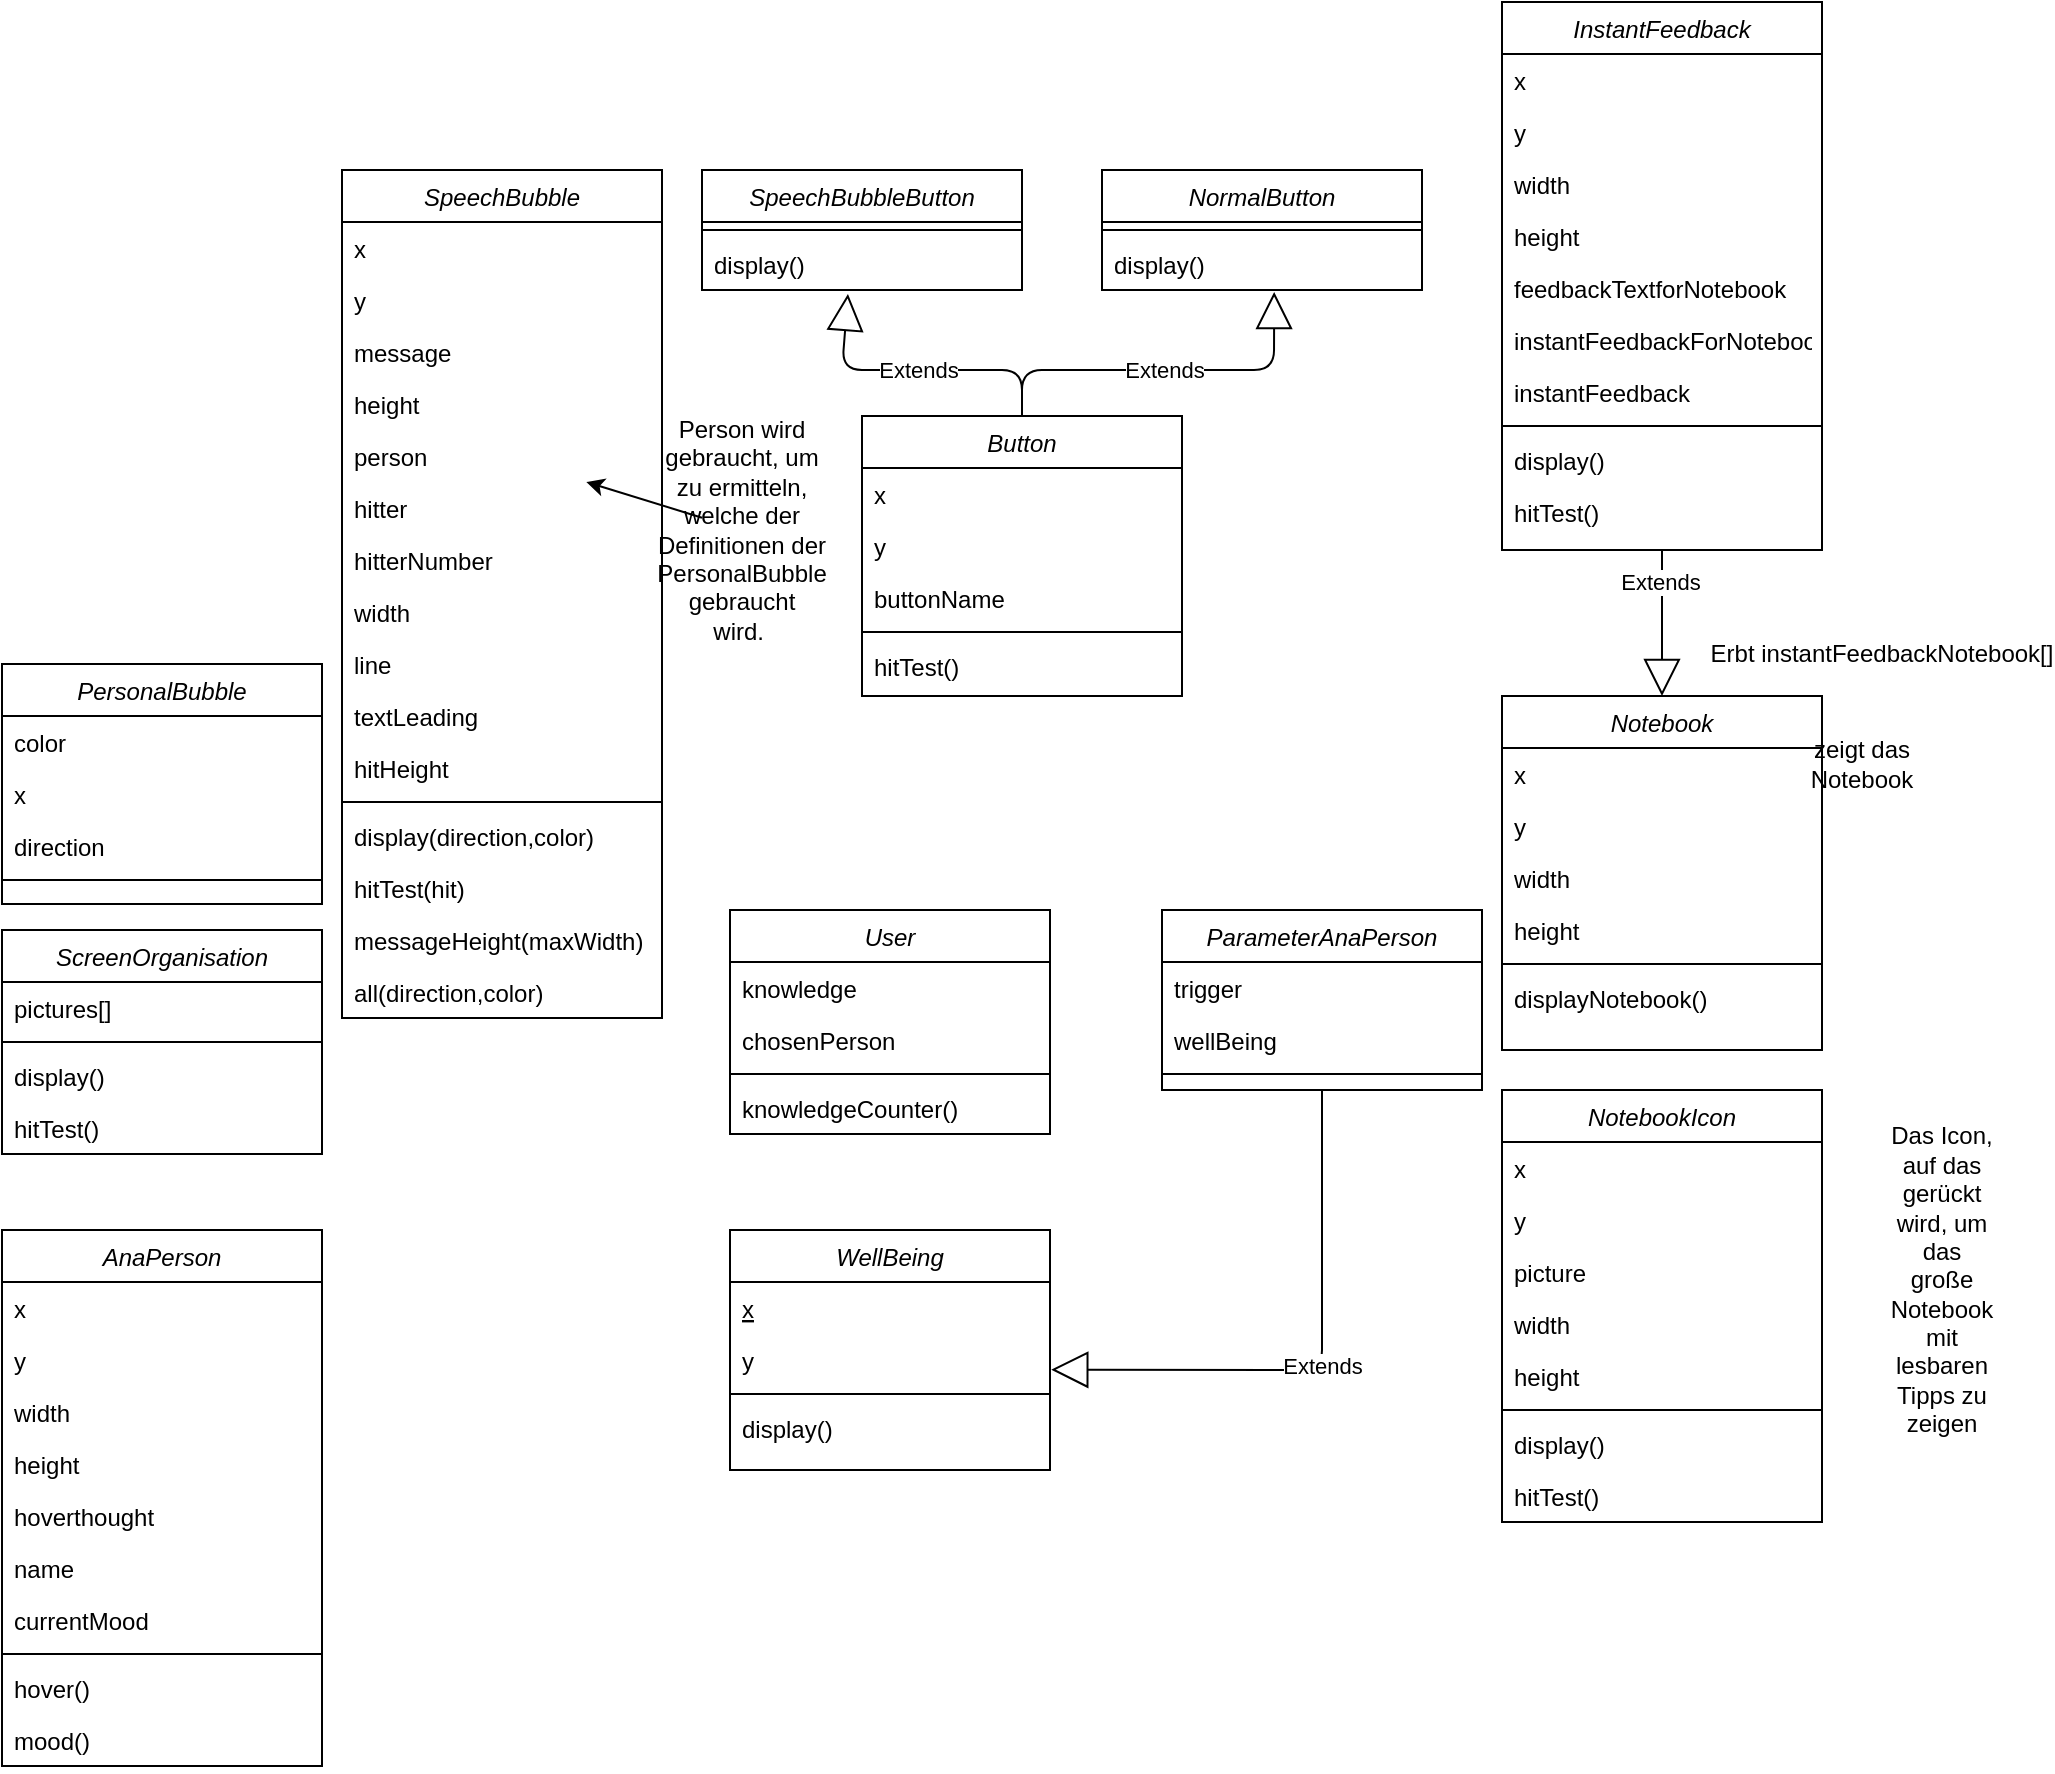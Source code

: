 <mxfile version="14.8.1" type="github">
  <diagram id="ShlZGNlj4idPidW2jlSa" name="Page-1">
    <mxGraphModel dx="1422" dy="1931" grid="1" gridSize="10" guides="1" tooltips="1" connect="1" arrows="1" fold="1" page="1" pageScale="1" pageWidth="827" pageHeight="1169" math="0" shadow="0">
      <root>
        <mxCell id="0" />
        <mxCell id="1" parent="0" />
        <mxCell id="I6TyEwLe14d34MXp54Ro-1" value="Button" style="swimlane;fontStyle=2;align=center;verticalAlign=top;childLayout=stackLayout;horizontal=1;startSize=26;horizontalStack=0;resizeParent=1;resizeLast=0;collapsible=1;marginBottom=0;rounded=0;shadow=0;strokeWidth=1;" parent="1" vertex="1">
          <mxGeometry x="440" y="133" width="160" height="140" as="geometry">
            <mxRectangle x="230" y="140" width="160" height="26" as="alternateBounds" />
          </mxGeometry>
        </mxCell>
        <mxCell id="I6TyEwLe14d34MXp54Ro-2" value="x" style="text;align=left;verticalAlign=top;spacingLeft=4;spacingRight=4;overflow=hidden;rotatable=0;points=[[0,0.5],[1,0.5]];portConstraint=eastwest;" parent="I6TyEwLe14d34MXp54Ro-1" vertex="1">
          <mxGeometry y="26" width="160" height="26" as="geometry" />
        </mxCell>
        <mxCell id="I6TyEwLe14d34MXp54Ro-3" value="y" style="text;align=left;verticalAlign=top;spacingLeft=4;spacingRight=4;overflow=hidden;rotatable=0;points=[[0,0.5],[1,0.5]];portConstraint=eastwest;rounded=0;shadow=0;html=0;" parent="I6TyEwLe14d34MXp54Ro-1" vertex="1">
          <mxGeometry y="52" width="160" height="26" as="geometry" />
        </mxCell>
        <mxCell id="I6TyEwLe14d34MXp54Ro-4" value="buttonName" style="text;align=left;verticalAlign=top;spacingLeft=4;spacingRight=4;overflow=hidden;rotatable=0;points=[[0,0.5],[1,0.5]];portConstraint=eastwest;rounded=0;shadow=0;html=0;" parent="I6TyEwLe14d34MXp54Ro-1" vertex="1">
          <mxGeometry y="78" width="160" height="26" as="geometry" />
        </mxCell>
        <mxCell id="I6TyEwLe14d34MXp54Ro-5" value="" style="line;html=1;strokeWidth=1;align=left;verticalAlign=middle;spacingTop=-1;spacingLeft=3;spacingRight=3;rotatable=0;labelPosition=right;points=[];portConstraint=eastwest;" parent="I6TyEwLe14d34MXp54Ro-1" vertex="1">
          <mxGeometry y="104" width="160" height="8" as="geometry" />
        </mxCell>
        <mxCell id="I6TyEwLe14d34MXp54Ro-6" value="hitTest()" style="text;align=left;verticalAlign=top;spacingLeft=4;spacingRight=4;overflow=hidden;rotatable=0;points=[[0,0.5],[1,0.5]];portConstraint=eastwest;" parent="I6TyEwLe14d34MXp54Ro-1" vertex="1">
          <mxGeometry y="112" width="160" height="26" as="geometry" />
        </mxCell>
        <mxCell id="I6TyEwLe14d34MXp54Ro-7" value="SpeechBubbleButton" style="swimlane;fontStyle=2;align=center;verticalAlign=top;childLayout=stackLayout;horizontal=1;startSize=26;horizontalStack=0;resizeParent=1;resizeLast=0;collapsible=1;marginBottom=0;rounded=0;shadow=0;strokeWidth=1;" parent="1" vertex="1">
          <mxGeometry x="360" y="10" width="160" height="60" as="geometry">
            <mxRectangle x="230" y="140" width="160" height="26" as="alternateBounds" />
          </mxGeometry>
        </mxCell>
        <mxCell id="I6TyEwLe14d34MXp54Ro-8" value="" style="line;html=1;strokeWidth=1;align=left;verticalAlign=middle;spacingTop=-1;spacingLeft=3;spacingRight=3;rotatable=0;labelPosition=right;points=[];portConstraint=eastwest;" parent="I6TyEwLe14d34MXp54Ro-7" vertex="1">
          <mxGeometry y="26" width="160" height="8" as="geometry" />
        </mxCell>
        <mxCell id="I6TyEwLe14d34MXp54Ro-9" value="display()" style="text;align=left;verticalAlign=top;spacingLeft=4;spacingRight=4;overflow=hidden;rotatable=0;points=[[0,0.5],[1,0.5]];portConstraint=eastwest;" parent="I6TyEwLe14d34MXp54Ro-7" vertex="1">
          <mxGeometry y="34" width="160" height="26" as="geometry" />
        </mxCell>
        <mxCell id="I6TyEwLe14d34MXp54Ro-10" value="NormalButton" style="swimlane;fontStyle=2;align=center;verticalAlign=top;childLayout=stackLayout;horizontal=1;startSize=26;horizontalStack=0;resizeParent=1;resizeLast=0;collapsible=1;marginBottom=0;rounded=0;shadow=0;strokeWidth=1;" parent="1" vertex="1">
          <mxGeometry x="560" y="10" width="160" height="60" as="geometry">
            <mxRectangle x="230" y="140" width="160" height="26" as="alternateBounds" />
          </mxGeometry>
        </mxCell>
        <mxCell id="I6TyEwLe14d34MXp54Ro-11" value="" style="line;html=1;strokeWidth=1;align=left;verticalAlign=middle;spacingTop=-1;spacingLeft=3;spacingRight=3;rotatable=0;labelPosition=right;points=[];portConstraint=eastwest;" parent="I6TyEwLe14d34MXp54Ro-10" vertex="1">
          <mxGeometry y="26" width="160" height="8" as="geometry" />
        </mxCell>
        <mxCell id="I6TyEwLe14d34MXp54Ro-12" value="display()" style="text;align=left;verticalAlign=top;spacingLeft=4;spacingRight=4;overflow=hidden;rotatable=0;points=[[0,0.5],[1,0.5]];portConstraint=eastwest;" parent="I6TyEwLe14d34MXp54Ro-10" vertex="1">
          <mxGeometry y="34" width="160" height="26" as="geometry" />
        </mxCell>
        <mxCell id="I6TyEwLe14d34MXp54Ro-13" value="ParameterAnaPerson" style="swimlane;fontStyle=2;align=center;verticalAlign=top;childLayout=stackLayout;horizontal=1;startSize=26;horizontalStack=0;resizeParent=1;resizeLast=0;collapsible=1;marginBottom=0;rounded=0;shadow=0;strokeWidth=1;" parent="1" vertex="1">
          <mxGeometry x="590" y="380" width="160" height="90" as="geometry">
            <mxRectangle x="230" y="140" width="160" height="26" as="alternateBounds" />
          </mxGeometry>
        </mxCell>
        <mxCell id="I6TyEwLe14d34MXp54Ro-14" value="trigger" style="text;align=left;verticalAlign=top;spacingLeft=4;spacingRight=4;overflow=hidden;rotatable=0;points=[[0,0.5],[1,0.5]];portConstraint=eastwest;" parent="I6TyEwLe14d34MXp54Ro-13" vertex="1">
          <mxGeometry y="26" width="160" height="26" as="geometry" />
        </mxCell>
        <mxCell id="I6TyEwLe14d34MXp54Ro-15" value="wellBeing" style="text;align=left;verticalAlign=top;spacingLeft=4;spacingRight=4;overflow=hidden;rotatable=0;points=[[0,0.5],[1,0.5]];portConstraint=eastwest;rounded=0;shadow=0;html=0;" parent="I6TyEwLe14d34MXp54Ro-13" vertex="1">
          <mxGeometry y="52" width="160" height="26" as="geometry" />
        </mxCell>
        <mxCell id="I6TyEwLe14d34MXp54Ro-16" value="" style="line;html=1;strokeWidth=1;align=left;verticalAlign=middle;spacingTop=-1;spacingLeft=3;spacingRight=3;rotatable=0;labelPosition=right;points=[];portConstraint=eastwest;" parent="I6TyEwLe14d34MXp54Ro-13" vertex="1">
          <mxGeometry y="78" width="160" height="8" as="geometry" />
        </mxCell>
        <mxCell id="I6TyEwLe14d34MXp54Ro-17" value="Extends" style="endArrow=block;endSize=16;endFill=0;html=1;exitX=0.5;exitY=0;exitDx=0;exitDy=0;entryX=0.456;entryY=1.077;entryDx=0;entryDy=0;entryPerimeter=0;" parent="1" source="I6TyEwLe14d34MXp54Ro-1" target="I6TyEwLe14d34MXp54Ro-9" edge="1">
          <mxGeometry width="160" relative="1" as="geometry">
            <mxPoint x="450" y="380" as="sourcePoint" />
            <mxPoint x="610" y="380" as="targetPoint" />
            <Array as="points">
              <mxPoint x="520" y="110" />
              <mxPoint x="430" y="110" />
            </Array>
          </mxGeometry>
        </mxCell>
        <mxCell id="I6TyEwLe14d34MXp54Ro-18" value="Extends" style="endArrow=block;endSize=16;endFill=0;html=1;exitX=0.5;exitY=0;exitDx=0;exitDy=0;entryX=0.538;entryY=1.038;entryDx=0;entryDy=0;entryPerimeter=0;" parent="1" source="I6TyEwLe14d34MXp54Ro-1" target="I6TyEwLe14d34MXp54Ro-12" edge="1">
          <mxGeometry width="160" relative="1" as="geometry">
            <mxPoint x="450" y="380" as="sourcePoint" />
            <mxPoint x="610" y="380" as="targetPoint" />
            <Array as="points">
              <mxPoint x="520" y="110" />
              <mxPoint x="646" y="110" />
            </Array>
          </mxGeometry>
        </mxCell>
        <mxCell id="I6TyEwLe14d34MXp54Ro-19" value="SpeechBubble" style="swimlane;fontStyle=2;align=center;verticalAlign=top;childLayout=stackLayout;horizontal=1;startSize=26;horizontalStack=0;resizeParent=1;resizeLast=0;collapsible=1;marginBottom=0;rounded=0;shadow=0;strokeWidth=1;" parent="1" vertex="1">
          <mxGeometry x="180" y="10" width="160" height="424" as="geometry">
            <mxRectangle x="230" y="140" width="160" height="26" as="alternateBounds" />
          </mxGeometry>
        </mxCell>
        <mxCell id="I6TyEwLe14d34MXp54Ro-20" value="x" style="text;align=left;verticalAlign=top;spacingLeft=4;spacingRight=4;overflow=hidden;rotatable=0;points=[[0,0.5],[1,0.5]];portConstraint=eastwest;rounded=0;shadow=0;html=0;" parent="I6TyEwLe14d34MXp54Ro-19" vertex="1">
          <mxGeometry y="26" width="160" height="26" as="geometry" />
        </mxCell>
        <mxCell id="u6cjEzV-kILltF51ce4P-1" value="y" style="text;align=left;verticalAlign=top;spacingLeft=4;spacingRight=4;overflow=hidden;rotatable=0;points=[[0,0.5],[1,0.5]];portConstraint=eastwest;rounded=0;shadow=0;html=0;" parent="I6TyEwLe14d34MXp54Ro-19" vertex="1">
          <mxGeometry y="52" width="160" height="26" as="geometry" />
        </mxCell>
        <mxCell id="I6TyEwLe14d34MXp54Ro-21" value="message" style="text;align=left;verticalAlign=top;spacingLeft=4;spacingRight=4;overflow=hidden;rotatable=0;points=[[0,0.5],[1,0.5]];portConstraint=eastwest;rounded=0;shadow=0;html=0;" parent="I6TyEwLe14d34MXp54Ro-19" vertex="1">
          <mxGeometry y="78" width="160" height="26" as="geometry" />
        </mxCell>
        <mxCell id="I6TyEwLe14d34MXp54Ro-22" value="height" style="text;align=left;verticalAlign=top;spacingLeft=4;spacingRight=4;overflow=hidden;rotatable=0;points=[[0,0.5],[1,0.5]];portConstraint=eastwest;rounded=0;shadow=0;html=0;" parent="I6TyEwLe14d34MXp54Ro-19" vertex="1">
          <mxGeometry y="104" width="160" height="26" as="geometry" />
        </mxCell>
        <mxCell id="I6TyEwLe14d34MXp54Ro-23" value="person" style="text;align=left;verticalAlign=top;spacingLeft=4;spacingRight=4;overflow=hidden;rotatable=0;points=[[0,0.5],[1,0.5]];portConstraint=eastwest;rounded=0;shadow=0;html=0;" parent="I6TyEwLe14d34MXp54Ro-19" vertex="1">
          <mxGeometry y="130" width="160" height="26" as="geometry" />
        </mxCell>
        <mxCell id="u6cjEzV-kILltF51ce4P-2" value="hitter" style="text;align=left;verticalAlign=top;spacingLeft=4;spacingRight=4;overflow=hidden;rotatable=0;points=[[0,0.5],[1,0.5]];portConstraint=eastwest;rounded=0;shadow=0;html=0;" parent="I6TyEwLe14d34MXp54Ro-19" vertex="1">
          <mxGeometry y="156" width="160" height="26" as="geometry" />
        </mxCell>
        <mxCell id="u6cjEzV-kILltF51ce4P-3" value="hitterNumber" style="text;align=left;verticalAlign=top;spacingLeft=4;spacingRight=4;overflow=hidden;rotatable=0;points=[[0,0.5],[1,0.5]];portConstraint=eastwest;rounded=0;shadow=0;html=0;" parent="I6TyEwLe14d34MXp54Ro-19" vertex="1">
          <mxGeometry y="182" width="160" height="26" as="geometry" />
        </mxCell>
        <mxCell id="u6cjEzV-kILltF51ce4P-5" value="width" style="text;align=left;verticalAlign=top;spacingLeft=4;spacingRight=4;overflow=hidden;rotatable=0;points=[[0,0.5],[1,0.5]];portConstraint=eastwest;rounded=0;shadow=0;html=0;" parent="I6TyEwLe14d34MXp54Ro-19" vertex="1">
          <mxGeometry y="208" width="160" height="26" as="geometry" />
        </mxCell>
        <mxCell id="u6cjEzV-kILltF51ce4P-4" value="line" style="text;align=left;verticalAlign=top;spacingLeft=4;spacingRight=4;overflow=hidden;rotatable=0;points=[[0,0.5],[1,0.5]];portConstraint=eastwest;rounded=0;shadow=0;html=0;" parent="I6TyEwLe14d34MXp54Ro-19" vertex="1">
          <mxGeometry y="234" width="160" height="26" as="geometry" />
        </mxCell>
        <mxCell id="u6cjEzV-kILltF51ce4P-6" value="textLeading" style="text;align=left;verticalAlign=top;spacingLeft=4;spacingRight=4;overflow=hidden;rotatable=0;points=[[0,0.5],[1,0.5]];portConstraint=eastwest;rounded=0;shadow=0;html=0;" parent="I6TyEwLe14d34MXp54Ro-19" vertex="1">
          <mxGeometry y="260" width="160" height="26" as="geometry" />
        </mxCell>
        <mxCell id="CowpdoW--wV2tcb50zsf-1" value="hitHeight" style="text;align=left;verticalAlign=top;spacingLeft=4;spacingRight=4;overflow=hidden;rotatable=0;points=[[0,0.5],[1,0.5]];portConstraint=eastwest;rounded=0;shadow=0;html=0;" vertex="1" parent="I6TyEwLe14d34MXp54Ro-19">
          <mxGeometry y="286" width="160" height="26" as="geometry" />
        </mxCell>
        <mxCell id="I6TyEwLe14d34MXp54Ro-24" value="" style="line;html=1;strokeWidth=1;align=left;verticalAlign=middle;spacingTop=-1;spacingLeft=3;spacingRight=3;rotatable=0;labelPosition=right;points=[];portConstraint=eastwest;" parent="I6TyEwLe14d34MXp54Ro-19" vertex="1">
          <mxGeometry y="312" width="160" height="8" as="geometry" />
        </mxCell>
        <mxCell id="I6TyEwLe14d34MXp54Ro-25" value="display(direction,color)" style="text;align=left;verticalAlign=top;spacingLeft=4;spacingRight=4;overflow=hidden;rotatable=0;points=[[0,0.5],[1,0.5]];portConstraint=eastwest;" parent="I6TyEwLe14d34MXp54Ro-19" vertex="1">
          <mxGeometry y="320" width="160" height="26" as="geometry" />
        </mxCell>
        <mxCell id="I6TyEwLe14d34MXp54Ro-26" value="hitTest(hit)" style="text;align=left;verticalAlign=top;spacingLeft=4;spacingRight=4;overflow=hidden;rotatable=0;points=[[0,0.5],[1,0.5]];portConstraint=eastwest;" parent="I6TyEwLe14d34MXp54Ro-19" vertex="1">
          <mxGeometry y="346" width="160" height="26" as="geometry" />
        </mxCell>
        <mxCell id="I6TyEwLe14d34MXp54Ro-27" value="messageHeight(maxWidth)" style="text;align=left;verticalAlign=top;spacingLeft=4;spacingRight=4;overflow=hidden;rotatable=0;points=[[0,0.5],[1,0.5]];portConstraint=eastwest;rounded=0;shadow=0;html=0;" parent="I6TyEwLe14d34MXp54Ro-19" vertex="1">
          <mxGeometry y="372" width="160" height="26" as="geometry" />
        </mxCell>
        <mxCell id="u6cjEzV-kILltF51ce4P-7" value="all(direction,color)" style="text;align=left;verticalAlign=top;spacingLeft=4;spacingRight=4;overflow=hidden;rotatable=0;points=[[0,0.5],[1,0.5]];portConstraint=eastwest;rounded=0;shadow=0;html=0;" parent="I6TyEwLe14d34MXp54Ro-19" vertex="1">
          <mxGeometry y="398" width="160" height="26" as="geometry" />
        </mxCell>
        <mxCell id="I6TyEwLe14d34MXp54Ro-28" value="User" style="swimlane;fontStyle=2;align=center;verticalAlign=top;childLayout=stackLayout;horizontal=1;startSize=26;horizontalStack=0;resizeParent=1;resizeLast=0;collapsible=1;marginBottom=0;rounded=0;shadow=0;strokeWidth=1;" parent="1" vertex="1">
          <mxGeometry x="374" y="380" width="160" height="112" as="geometry">
            <mxRectangle x="230" y="140" width="160" height="26" as="alternateBounds" />
          </mxGeometry>
        </mxCell>
        <mxCell id="I6TyEwLe14d34MXp54Ro-29" value="knowledge" style="text;align=left;verticalAlign=top;spacingLeft=4;spacingRight=4;overflow=hidden;rotatable=0;points=[[0,0.5],[1,0.5]];portConstraint=eastwest;rounded=0;shadow=0;html=0;" parent="I6TyEwLe14d34MXp54Ro-28" vertex="1">
          <mxGeometry y="26" width="160" height="26" as="geometry" />
        </mxCell>
        <mxCell id="I6TyEwLe14d34MXp54Ro-30" value="chosenPerson" style="text;align=left;verticalAlign=top;spacingLeft=4;spacingRight=4;overflow=hidden;rotatable=0;points=[[0,0.5],[1,0.5]];portConstraint=eastwest;rounded=0;shadow=0;html=0;" parent="I6TyEwLe14d34MXp54Ro-28" vertex="1">
          <mxGeometry y="52" width="160" height="26" as="geometry" />
        </mxCell>
        <mxCell id="I6TyEwLe14d34MXp54Ro-31" value="" style="line;html=1;strokeWidth=1;align=left;verticalAlign=middle;spacingTop=-1;spacingLeft=3;spacingRight=3;rotatable=0;labelPosition=right;points=[];portConstraint=eastwest;" parent="I6TyEwLe14d34MXp54Ro-28" vertex="1">
          <mxGeometry y="78" width="160" height="8" as="geometry" />
        </mxCell>
        <mxCell id="I6TyEwLe14d34MXp54Ro-32" value="knowledgeCounter()" style="text;align=left;verticalAlign=top;spacingLeft=4;spacingRight=4;overflow=hidden;rotatable=0;points=[[0,0.5],[1,0.5]];portConstraint=eastwest;" parent="I6TyEwLe14d34MXp54Ro-28" vertex="1">
          <mxGeometry y="86" width="160" height="26" as="geometry" />
        </mxCell>
        <mxCell id="I6TyEwLe14d34MXp54Ro-33" value="PersonalBubble" style="swimlane;fontStyle=2;align=center;verticalAlign=top;childLayout=stackLayout;horizontal=1;startSize=26;horizontalStack=0;resizeParent=1;resizeLast=0;collapsible=1;marginBottom=0;rounded=0;shadow=0;strokeWidth=1;" parent="1" vertex="1">
          <mxGeometry x="10" y="257" width="160" height="120" as="geometry">
            <mxRectangle x="230" y="140" width="160" height="26" as="alternateBounds" />
          </mxGeometry>
        </mxCell>
        <mxCell id="I6TyEwLe14d34MXp54Ro-34" value="color" style="text;align=left;verticalAlign=top;spacingLeft=4;spacingRight=4;overflow=hidden;rotatable=0;points=[[0,0.5],[1,0.5]];portConstraint=eastwest;rounded=0;shadow=0;html=0;" parent="I6TyEwLe14d34MXp54Ro-33" vertex="1">
          <mxGeometry y="26" width="160" height="26" as="geometry" />
        </mxCell>
        <mxCell id="I6TyEwLe14d34MXp54Ro-35" value="x" style="text;align=left;verticalAlign=top;spacingLeft=4;spacingRight=4;overflow=hidden;rotatable=0;points=[[0,0.5],[1,0.5]];portConstraint=eastwest;rounded=0;shadow=0;html=0;" parent="I6TyEwLe14d34MXp54Ro-33" vertex="1">
          <mxGeometry y="52" width="160" height="26" as="geometry" />
        </mxCell>
        <mxCell id="I6TyEwLe14d34MXp54Ro-36" value="direction" style="text;align=left;verticalAlign=top;spacingLeft=4;spacingRight=4;overflow=hidden;rotatable=0;points=[[0,0.5],[1,0.5]];portConstraint=eastwest;rounded=0;shadow=0;html=0;" parent="I6TyEwLe14d34MXp54Ro-33" vertex="1">
          <mxGeometry y="78" width="160" height="26" as="geometry" />
        </mxCell>
        <mxCell id="I6TyEwLe14d34MXp54Ro-37" value="" style="line;html=1;strokeWidth=1;align=left;verticalAlign=middle;spacingTop=-1;spacingLeft=3;spacingRight=3;rotatable=0;labelPosition=right;points=[];portConstraint=eastwest;" parent="I6TyEwLe14d34MXp54Ro-33" vertex="1">
          <mxGeometry y="104" width="160" height="8" as="geometry" />
        </mxCell>
        <mxCell id="I6TyEwLe14d34MXp54Ro-38" value="InstantFeedback" style="swimlane;fontStyle=2;align=center;verticalAlign=top;childLayout=stackLayout;horizontal=1;startSize=26;horizontalStack=0;resizeParent=1;resizeLast=0;collapsible=1;marginBottom=0;rounded=0;shadow=0;strokeWidth=1;" parent="1" vertex="1">
          <mxGeometry x="760" y="-74" width="160" height="274" as="geometry">
            <mxRectangle x="230" y="140" width="160" height="26" as="alternateBounds" />
          </mxGeometry>
        </mxCell>
        <mxCell id="I6TyEwLe14d34MXp54Ro-39" value="x" style="text;align=left;verticalAlign=top;spacingLeft=4;spacingRight=4;overflow=hidden;rotatable=0;points=[[0,0.5],[1,0.5]];portConstraint=eastwest;rounded=0;shadow=0;html=0;" parent="I6TyEwLe14d34MXp54Ro-38" vertex="1">
          <mxGeometry y="26" width="160" height="26" as="geometry" />
        </mxCell>
        <mxCell id="I6TyEwLe14d34MXp54Ro-40" value="y" style="text;align=left;verticalAlign=top;spacingLeft=4;spacingRight=4;overflow=hidden;rotatable=0;points=[[0,0.5],[1,0.5]];portConstraint=eastwest;rounded=0;shadow=0;html=0;" parent="I6TyEwLe14d34MXp54Ro-38" vertex="1">
          <mxGeometry y="52" width="160" height="26" as="geometry" />
        </mxCell>
        <mxCell id="I6TyEwLe14d34MXp54Ro-41" value="width" style="text;align=left;verticalAlign=top;spacingLeft=4;spacingRight=4;overflow=hidden;rotatable=0;points=[[0,0.5],[1,0.5]];portConstraint=eastwest;rounded=0;shadow=0;html=0;" parent="I6TyEwLe14d34MXp54Ro-38" vertex="1">
          <mxGeometry y="78" width="160" height="26" as="geometry" />
        </mxCell>
        <mxCell id="I6TyEwLe14d34MXp54Ro-42" value="height" style="text;align=left;verticalAlign=top;spacingLeft=4;spacingRight=4;overflow=hidden;rotatable=0;points=[[0,0.5],[1,0.5]];portConstraint=eastwest;rounded=0;shadow=0;html=0;" parent="I6TyEwLe14d34MXp54Ro-38" vertex="1">
          <mxGeometry y="104" width="160" height="26" as="geometry" />
        </mxCell>
        <mxCell id="I6TyEwLe14d34MXp54Ro-43" value="feedbackTextforNotebook" style="text;align=left;verticalAlign=top;spacingLeft=4;spacingRight=4;overflow=hidden;rotatable=0;points=[[0,0.5],[1,0.5]];portConstraint=eastwest;rounded=0;shadow=0;html=0;" parent="I6TyEwLe14d34MXp54Ro-38" vertex="1">
          <mxGeometry y="130" width="160" height="26" as="geometry" />
        </mxCell>
        <mxCell id="I6TyEwLe14d34MXp54Ro-44" value="instantFeedbackForNotebool" style="text;align=left;verticalAlign=top;spacingLeft=4;spacingRight=4;overflow=hidden;rotatable=0;points=[[0,0.5],[1,0.5]];portConstraint=eastwest;rounded=0;shadow=0;html=0;" parent="I6TyEwLe14d34MXp54Ro-38" vertex="1">
          <mxGeometry y="156" width="160" height="26" as="geometry" />
        </mxCell>
        <mxCell id="CowpdoW--wV2tcb50zsf-4" value="instantFeedback" style="text;align=left;verticalAlign=top;spacingLeft=4;spacingRight=4;overflow=hidden;rotatable=0;points=[[0,0.5],[1,0.5]];portConstraint=eastwest;rounded=0;shadow=0;html=0;" vertex="1" parent="I6TyEwLe14d34MXp54Ro-38">
          <mxGeometry y="182" width="160" height="26" as="geometry" />
        </mxCell>
        <mxCell id="I6TyEwLe14d34MXp54Ro-45" value="" style="line;html=1;strokeWidth=1;align=left;verticalAlign=middle;spacingTop=-1;spacingLeft=3;spacingRight=3;rotatable=0;labelPosition=right;points=[];portConstraint=eastwest;" parent="I6TyEwLe14d34MXp54Ro-38" vertex="1">
          <mxGeometry y="208" width="160" height="8" as="geometry" />
        </mxCell>
        <mxCell id="I6TyEwLe14d34MXp54Ro-46" value="display()" style="text;align=left;verticalAlign=top;spacingLeft=4;spacingRight=4;overflow=hidden;rotatable=0;points=[[0,0.5],[1,0.5]];portConstraint=eastwest;" parent="I6TyEwLe14d34MXp54Ro-38" vertex="1">
          <mxGeometry y="216" width="160" height="26" as="geometry" />
        </mxCell>
        <mxCell id="CowpdoW--wV2tcb50zsf-6" value="hitTest()" style="text;align=left;verticalAlign=top;spacingLeft=4;spacingRight=4;overflow=hidden;rotatable=0;points=[[0,0.5],[1,0.5]];portConstraint=eastwest;" vertex="1" parent="I6TyEwLe14d34MXp54Ro-38">
          <mxGeometry y="242" width="160" height="26" as="geometry" />
        </mxCell>
        <mxCell id="I6TyEwLe14d34MXp54Ro-47" value="Notebook" style="swimlane;fontStyle=2;align=center;verticalAlign=top;childLayout=stackLayout;horizontal=1;startSize=26;horizontalStack=0;resizeParent=1;resizeLast=0;collapsible=1;marginBottom=0;rounded=0;shadow=0;strokeWidth=1;" parent="1" vertex="1">
          <mxGeometry x="760" y="273" width="160" height="177" as="geometry">
            <mxRectangle x="230" y="140" width="160" height="26" as="alternateBounds" />
          </mxGeometry>
        </mxCell>
        <mxCell id="I6TyEwLe14d34MXp54Ro-48" value="x" style="text;align=left;verticalAlign=top;spacingLeft=4;spacingRight=4;overflow=hidden;rotatable=0;points=[[0,0.5],[1,0.5]];portConstraint=eastwest;rounded=0;shadow=0;html=0;" parent="I6TyEwLe14d34MXp54Ro-47" vertex="1">
          <mxGeometry y="26" width="160" height="26" as="geometry" />
        </mxCell>
        <mxCell id="I6TyEwLe14d34MXp54Ro-49" value="y" style="text;align=left;verticalAlign=top;spacingLeft=4;spacingRight=4;overflow=hidden;rotatable=0;points=[[0,0.5],[1,0.5]];portConstraint=eastwest;rounded=0;shadow=0;html=0;" parent="I6TyEwLe14d34MXp54Ro-47" vertex="1">
          <mxGeometry y="52" width="160" height="26" as="geometry" />
        </mxCell>
        <mxCell id="I6TyEwLe14d34MXp54Ro-50" value="width" style="text;align=left;verticalAlign=top;spacingLeft=4;spacingRight=4;overflow=hidden;rotatable=0;points=[[0,0.5],[1,0.5]];portConstraint=eastwest;rounded=0;shadow=0;html=0;" parent="I6TyEwLe14d34MXp54Ro-47" vertex="1">
          <mxGeometry y="78" width="160" height="26" as="geometry" />
        </mxCell>
        <mxCell id="I6TyEwLe14d34MXp54Ro-51" value="height" style="text;align=left;verticalAlign=top;spacingLeft=4;spacingRight=4;overflow=hidden;rotatable=0;points=[[0,0.5],[1,0.5]];portConstraint=eastwest;rounded=0;shadow=0;html=0;" parent="I6TyEwLe14d34MXp54Ro-47" vertex="1">
          <mxGeometry y="104" width="160" height="26" as="geometry" />
        </mxCell>
        <mxCell id="I6TyEwLe14d34MXp54Ro-52" value="" style="line;html=1;strokeWidth=1;align=left;verticalAlign=middle;spacingTop=-1;spacingLeft=3;spacingRight=3;rotatable=0;labelPosition=right;points=[];portConstraint=eastwest;" parent="I6TyEwLe14d34MXp54Ro-47" vertex="1">
          <mxGeometry y="130" width="160" height="8" as="geometry" />
        </mxCell>
        <mxCell id="I6TyEwLe14d34MXp54Ro-53" value="displayNotebook()" style="text;align=left;verticalAlign=top;spacingLeft=4;spacingRight=4;overflow=hidden;rotatable=0;points=[[0,0.5],[1,0.5]];portConstraint=eastwest;" parent="I6TyEwLe14d34MXp54Ro-47" vertex="1">
          <mxGeometry y="138" width="160" height="26" as="geometry" />
        </mxCell>
        <mxCell id="I6TyEwLe14d34MXp54Ro-54" value="Extends" style="endArrow=block;endSize=16;endFill=0;html=1;entryX=0.5;entryY=0;entryDx=0;entryDy=0;" parent="1" target="I6TyEwLe14d34MXp54Ro-47" edge="1">
          <mxGeometry x="-0.57" y="-1" width="160" relative="1" as="geometry">
            <mxPoint x="840" y="200" as="sourcePoint" />
            <mxPoint x="790" y="240" as="targetPoint" />
            <mxPoint as="offset" />
          </mxGeometry>
        </mxCell>
        <mxCell id="I6TyEwLe14d34MXp54Ro-55" value="NotebookIcon" style="swimlane;fontStyle=2;align=center;verticalAlign=top;childLayout=stackLayout;horizontal=1;startSize=26;horizontalStack=0;resizeParent=1;resizeLast=0;collapsible=1;marginBottom=0;rounded=0;shadow=0;strokeWidth=1;" parent="1" vertex="1">
          <mxGeometry x="760" y="470" width="160" height="216" as="geometry">
            <mxRectangle x="230" y="140" width="160" height="26" as="alternateBounds" />
          </mxGeometry>
        </mxCell>
        <mxCell id="I6TyEwLe14d34MXp54Ro-56" value="x" style="text;align=left;verticalAlign=top;spacingLeft=4;spacingRight=4;overflow=hidden;rotatable=0;points=[[0,0.5],[1,0.5]];portConstraint=eastwest;rounded=0;shadow=0;html=0;" parent="I6TyEwLe14d34MXp54Ro-55" vertex="1">
          <mxGeometry y="26" width="160" height="26" as="geometry" />
        </mxCell>
        <mxCell id="I6TyEwLe14d34MXp54Ro-57" value="y" style="text;align=left;verticalAlign=top;spacingLeft=4;spacingRight=4;overflow=hidden;rotatable=0;points=[[0,0.5],[1,0.5]];portConstraint=eastwest;rounded=0;shadow=0;html=0;" parent="I6TyEwLe14d34MXp54Ro-55" vertex="1">
          <mxGeometry y="52" width="160" height="26" as="geometry" />
        </mxCell>
        <mxCell id="I6TyEwLe14d34MXp54Ro-58" value="picture" style="text;align=left;verticalAlign=top;spacingLeft=4;spacingRight=4;overflow=hidden;rotatable=0;points=[[0,0.5],[1,0.5]];portConstraint=eastwest;rounded=0;shadow=0;html=0;" parent="I6TyEwLe14d34MXp54Ro-55" vertex="1">
          <mxGeometry y="78" width="160" height="26" as="geometry" />
        </mxCell>
        <mxCell id="I6TyEwLe14d34MXp54Ro-59" value="width" style="text;align=left;verticalAlign=top;spacingLeft=4;spacingRight=4;overflow=hidden;rotatable=0;points=[[0,0.5],[1,0.5]];portConstraint=eastwest;rounded=0;shadow=0;html=0;" parent="I6TyEwLe14d34MXp54Ro-55" vertex="1">
          <mxGeometry y="104" width="160" height="26" as="geometry" />
        </mxCell>
        <mxCell id="I6TyEwLe14d34MXp54Ro-60" value="height" style="text;align=left;verticalAlign=top;spacingLeft=4;spacingRight=4;overflow=hidden;rotatable=0;points=[[0,0.5],[1,0.5]];portConstraint=eastwest;rounded=0;shadow=0;html=0;" parent="I6TyEwLe14d34MXp54Ro-55" vertex="1">
          <mxGeometry y="130" width="160" height="26" as="geometry" />
        </mxCell>
        <mxCell id="I6TyEwLe14d34MXp54Ro-61" value="" style="line;html=1;strokeWidth=1;align=left;verticalAlign=middle;spacingTop=-1;spacingLeft=3;spacingRight=3;rotatable=0;labelPosition=right;points=[];portConstraint=eastwest;" parent="I6TyEwLe14d34MXp54Ro-55" vertex="1">
          <mxGeometry y="156" width="160" height="8" as="geometry" />
        </mxCell>
        <mxCell id="I6TyEwLe14d34MXp54Ro-62" value="display()" style="text;align=left;verticalAlign=top;spacingLeft=4;spacingRight=4;overflow=hidden;rotatable=0;points=[[0,0.5],[1,0.5]];portConstraint=eastwest;" parent="I6TyEwLe14d34MXp54Ro-55" vertex="1">
          <mxGeometry y="164" width="160" height="26" as="geometry" />
        </mxCell>
        <mxCell id="I6TyEwLe14d34MXp54Ro-63" value="hitTest()" style="text;align=left;verticalAlign=top;spacingLeft=4;spacingRight=4;overflow=hidden;rotatable=0;points=[[0,0.5],[1,0.5]];portConstraint=eastwest;" parent="I6TyEwLe14d34MXp54Ro-55" vertex="1">
          <mxGeometry y="190" width="160" height="26" as="geometry" />
        </mxCell>
        <mxCell id="I6TyEwLe14d34MXp54Ro-64" value="zeigt das Notebook" style="text;html=1;strokeColor=none;fillColor=none;align=center;verticalAlign=middle;whiteSpace=wrap;rounded=0;" parent="1" vertex="1">
          <mxGeometry x="920" y="297" width="40" height="20" as="geometry" />
        </mxCell>
        <mxCell id="I6TyEwLe14d34MXp54Ro-65" value="Das Icon, auf das gerückt wird, um das große Notebook mit lesbaren Tipps zu zeigen" style="text;html=1;strokeColor=none;fillColor=none;align=center;verticalAlign=middle;whiteSpace=wrap;rounded=0;" parent="1" vertex="1">
          <mxGeometry x="960" y="555" width="40" height="20" as="geometry" />
        </mxCell>
        <mxCell id="I6TyEwLe14d34MXp54Ro-66" value="Erbt&amp;nbsp;&lt;span style=&quot;text-align: left&quot;&gt;instantFeedbackNotebook[]&lt;/span&gt;&lt;br&gt;&amp;nbsp;" style="text;html=1;strokeColor=none;fillColor=none;align=center;verticalAlign=middle;whiteSpace=wrap;rounded=0;" parent="1" vertex="1">
          <mxGeometry x="930" y="249" width="40" height="20" as="geometry" />
        </mxCell>
        <mxCell id="I6TyEwLe14d34MXp54Ro-67" value="WellBeing" style="swimlane;fontStyle=2;align=center;verticalAlign=top;childLayout=stackLayout;horizontal=1;startSize=26;horizontalStack=0;resizeParent=1;resizeLast=0;collapsible=1;marginBottom=0;rounded=0;shadow=0;strokeWidth=1;" parent="1" vertex="1">
          <mxGeometry x="374" y="540" width="160" height="120" as="geometry">
            <mxRectangle x="230" y="140" width="160" height="26" as="alternateBounds" />
          </mxGeometry>
        </mxCell>
        <mxCell id="I6TyEwLe14d34MXp54Ro-68" value="x" style="text;align=left;verticalAlign=top;spacingLeft=4;spacingRight=4;overflow=hidden;rotatable=0;points=[[0,0.5],[1,0.5]];portConstraint=eastwest;fontStyle=4" parent="I6TyEwLe14d34MXp54Ro-67" vertex="1">
          <mxGeometry y="26" width="160" height="26" as="geometry" />
        </mxCell>
        <mxCell id="I6TyEwLe14d34MXp54Ro-69" value="y" style="text;align=left;verticalAlign=top;spacingLeft=4;spacingRight=4;overflow=hidden;rotatable=0;points=[[0,0.5],[1,0.5]];portConstraint=eastwest;" parent="I6TyEwLe14d34MXp54Ro-67" vertex="1">
          <mxGeometry y="52" width="160" height="26" as="geometry" />
        </mxCell>
        <mxCell id="I6TyEwLe14d34MXp54Ro-70" value="" style="line;html=1;strokeWidth=1;align=left;verticalAlign=middle;spacingTop=-1;spacingLeft=3;spacingRight=3;rotatable=0;labelPosition=right;points=[];portConstraint=eastwest;" parent="I6TyEwLe14d34MXp54Ro-67" vertex="1">
          <mxGeometry y="78" width="160" height="8" as="geometry" />
        </mxCell>
        <mxCell id="I6TyEwLe14d34MXp54Ro-71" value="display()" style="text;align=left;verticalAlign=top;spacingLeft=4;spacingRight=4;overflow=hidden;rotatable=0;points=[[0,0.5],[1,0.5]];portConstraint=eastwest;" parent="I6TyEwLe14d34MXp54Ro-67" vertex="1">
          <mxGeometry y="86" width="160" height="26" as="geometry" />
        </mxCell>
        <mxCell id="I6TyEwLe14d34MXp54Ro-72" value="Extends" style="endArrow=block;endSize=16;endFill=0;html=1;exitX=0.5;exitY=1;exitDx=0;exitDy=0;entryX=1.004;entryY=0.687;entryDx=0;entryDy=0;entryPerimeter=0;" parent="1" source="I6TyEwLe14d34MXp54Ro-13" target="I6TyEwLe14d34MXp54Ro-69" edge="1">
          <mxGeometry width="160" relative="1" as="geometry">
            <mxPoint x="850" y="283" as="sourcePoint" />
            <mxPoint x="847.6" y="235.662" as="targetPoint" />
            <Array as="points">
              <mxPoint x="670" y="610" />
            </Array>
          </mxGeometry>
        </mxCell>
        <mxCell id="I6TyEwLe14d34MXp54Ro-74" value="Person wird gebraucht, um zu ermitteln, welche der Definitionen der PersonalBubble gebraucht wird.&amp;nbsp;" style="text;html=1;strokeColor=none;fillColor=none;align=center;verticalAlign=middle;whiteSpace=wrap;rounded=0;" parent="1" vertex="1">
          <mxGeometry x="360" y="180" width="40" height="20" as="geometry" />
        </mxCell>
        <mxCell id="I6TyEwLe14d34MXp54Ro-75" value="" style="endArrow=classic;html=1;" parent="1" source="I6TyEwLe14d34MXp54Ro-74" target="I6TyEwLe14d34MXp54Ro-23" edge="1">
          <mxGeometry width="50" height="50" relative="1" as="geometry">
            <mxPoint x="260" y="120" as="sourcePoint" />
            <mxPoint x="240" y="170" as="targetPoint" />
          </mxGeometry>
        </mxCell>
        <mxCell id="I6TyEwLe14d34MXp54Ro-76" value="AnaPerson" style="swimlane;fontStyle=2;align=center;verticalAlign=top;childLayout=stackLayout;horizontal=1;startSize=26;horizontalStack=0;resizeParent=1;resizeLast=0;collapsible=1;marginBottom=0;rounded=0;shadow=0;strokeWidth=1;" parent="1" vertex="1">
          <mxGeometry x="10" y="540" width="160" height="268" as="geometry">
            <mxRectangle x="230" y="140" width="160" height="26" as="alternateBounds" />
          </mxGeometry>
        </mxCell>
        <mxCell id="I6TyEwLe14d34MXp54Ro-77" value="x" style="text;align=left;verticalAlign=top;spacingLeft=4;spacingRight=4;overflow=hidden;rotatable=0;points=[[0,0.5],[1,0.5]];portConstraint=eastwest;" parent="I6TyEwLe14d34MXp54Ro-76" vertex="1">
          <mxGeometry y="26" width="160" height="26" as="geometry" />
        </mxCell>
        <mxCell id="I6TyEwLe14d34MXp54Ro-78" value="y" style="text;align=left;verticalAlign=top;spacingLeft=4;spacingRight=4;overflow=hidden;rotatable=0;points=[[0,0.5],[1,0.5]];portConstraint=eastwest;" parent="I6TyEwLe14d34MXp54Ro-76" vertex="1">
          <mxGeometry y="52" width="160" height="26" as="geometry" />
        </mxCell>
        <mxCell id="CowpdoW--wV2tcb50zsf-2" value="width" style="text;align=left;verticalAlign=top;spacingLeft=4;spacingRight=4;overflow=hidden;rotatable=0;points=[[0,0.5],[1,0.5]];portConstraint=eastwest;" vertex="1" parent="I6TyEwLe14d34MXp54Ro-76">
          <mxGeometry y="78" width="160" height="26" as="geometry" />
        </mxCell>
        <mxCell id="CowpdoW--wV2tcb50zsf-3" value="height" style="text;align=left;verticalAlign=top;spacingLeft=4;spacingRight=4;overflow=hidden;rotatable=0;points=[[0,0.5],[1,0.5]];portConstraint=eastwest;" vertex="1" parent="I6TyEwLe14d34MXp54Ro-76">
          <mxGeometry y="104" width="160" height="26" as="geometry" />
        </mxCell>
        <mxCell id="I6TyEwLe14d34MXp54Ro-79" value="hoverthought" style="text;align=left;verticalAlign=top;spacingLeft=4;spacingRight=4;overflow=hidden;rotatable=0;points=[[0,0.5],[1,0.5]];portConstraint=eastwest;" parent="I6TyEwLe14d34MXp54Ro-76" vertex="1">
          <mxGeometry y="130" width="160" height="26" as="geometry" />
        </mxCell>
        <mxCell id="I6TyEwLe14d34MXp54Ro-80" value="name" style="text;align=left;verticalAlign=top;spacingLeft=4;spacingRight=4;overflow=hidden;rotatable=0;points=[[0,0.5],[1,0.5]];portConstraint=eastwest;" parent="I6TyEwLe14d34MXp54Ro-76" vertex="1">
          <mxGeometry y="156" width="160" height="26" as="geometry" />
        </mxCell>
        <mxCell id="I6TyEwLe14d34MXp54Ro-81" value="currentMood" style="text;align=left;verticalAlign=top;spacingLeft=4;spacingRight=4;overflow=hidden;rotatable=0;points=[[0,0.5],[1,0.5]];portConstraint=eastwest;" parent="I6TyEwLe14d34MXp54Ro-76" vertex="1">
          <mxGeometry y="182" width="160" height="26" as="geometry" />
        </mxCell>
        <mxCell id="I6TyEwLe14d34MXp54Ro-82" value="" style="line;html=1;strokeWidth=1;align=left;verticalAlign=middle;spacingTop=-1;spacingLeft=3;spacingRight=3;rotatable=0;labelPosition=right;points=[];portConstraint=eastwest;" parent="I6TyEwLe14d34MXp54Ro-76" vertex="1">
          <mxGeometry y="208" width="160" height="8" as="geometry" />
        </mxCell>
        <mxCell id="I6TyEwLe14d34MXp54Ro-83" value="hover()" style="text;align=left;verticalAlign=top;spacingLeft=4;spacingRight=4;overflow=hidden;rotatable=0;points=[[0,0.5],[1,0.5]];portConstraint=eastwest;" parent="I6TyEwLe14d34MXp54Ro-76" vertex="1">
          <mxGeometry y="216" width="160" height="26" as="geometry" />
        </mxCell>
        <mxCell id="I6TyEwLe14d34MXp54Ro-84" value="mood()" style="text;align=left;verticalAlign=top;spacingLeft=4;spacingRight=4;overflow=hidden;rotatable=0;points=[[0,0.5],[1,0.5]];portConstraint=eastwest;" parent="I6TyEwLe14d34MXp54Ro-76" vertex="1">
          <mxGeometry y="242" width="160" height="26" as="geometry" />
        </mxCell>
        <mxCell id="I6TyEwLe14d34MXp54Ro-85" value="ScreenOrganisation" style="swimlane;fontStyle=2;align=center;verticalAlign=top;childLayout=stackLayout;horizontal=1;startSize=26;horizontalStack=0;resizeParent=1;resizeLast=0;collapsible=1;marginBottom=0;rounded=0;shadow=0;strokeWidth=1;" parent="1" vertex="1">
          <mxGeometry x="10" y="390" width="160" height="112" as="geometry">
            <mxRectangle x="230" y="140" width="160" height="26" as="alternateBounds" />
          </mxGeometry>
        </mxCell>
        <mxCell id="I6TyEwLe14d34MXp54Ro-86" value="pictures[]" style="text;align=left;verticalAlign=top;spacingLeft=4;spacingRight=4;overflow=hidden;rotatable=0;points=[[0,0.5],[1,0.5]];portConstraint=eastwest;" parent="I6TyEwLe14d34MXp54Ro-85" vertex="1">
          <mxGeometry y="26" width="160" height="26" as="geometry" />
        </mxCell>
        <mxCell id="I6TyEwLe14d34MXp54Ro-87" value="" style="line;html=1;strokeWidth=1;align=left;verticalAlign=middle;spacingTop=-1;spacingLeft=3;spacingRight=3;rotatable=0;labelPosition=right;points=[];portConstraint=eastwest;" parent="I6TyEwLe14d34MXp54Ro-85" vertex="1">
          <mxGeometry y="52" width="160" height="8" as="geometry" />
        </mxCell>
        <mxCell id="I6TyEwLe14d34MXp54Ro-88" value="display()" style="text;align=left;verticalAlign=top;spacingLeft=4;spacingRight=4;overflow=hidden;rotatable=0;points=[[0,0.5],[1,0.5]];portConstraint=eastwest;rounded=0;shadow=0;html=0;" parent="I6TyEwLe14d34MXp54Ro-85" vertex="1">
          <mxGeometry y="60" width="160" height="26" as="geometry" />
        </mxCell>
        <mxCell id="I6TyEwLe14d34MXp54Ro-89" value="hitTest()" style="text;align=left;verticalAlign=top;spacingLeft=4;spacingRight=4;overflow=hidden;rotatable=0;points=[[0,0.5],[1,0.5]];portConstraint=eastwest;rounded=0;shadow=0;html=0;" parent="I6TyEwLe14d34MXp54Ro-85" vertex="1">
          <mxGeometry y="86" width="160" height="26" as="geometry" />
        </mxCell>
      </root>
    </mxGraphModel>
  </diagram>
</mxfile>
